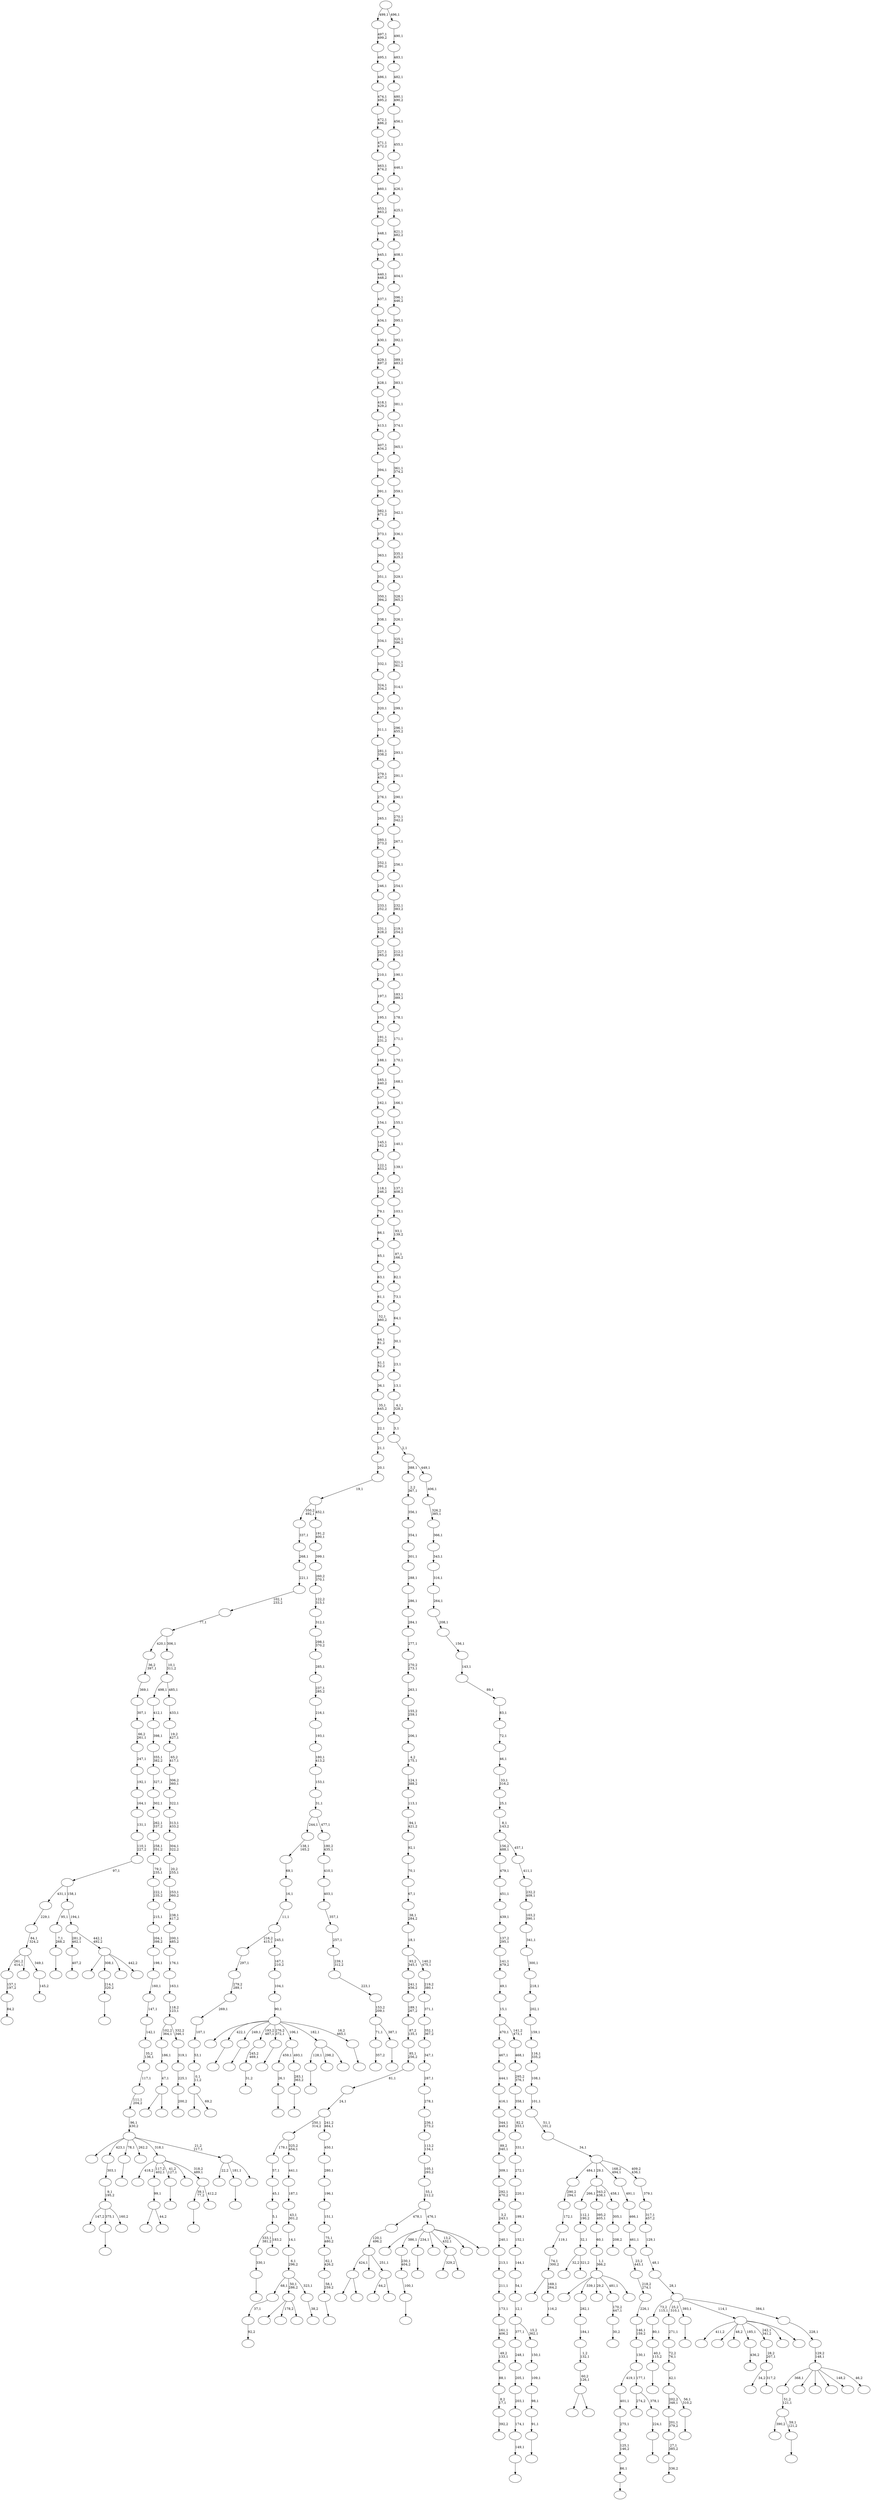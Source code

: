 digraph T {
	600 [label=""]
	599 [label=""]
	598 [label=""]
	597 [label=""]
	596 [label=""]
	595 [label=""]
	594 [label=""]
	593 [label=""]
	592 [label=""]
	591 [label=""]
	590 [label=""]
	589 [label=""]
	588 [label=""]
	587 [label=""]
	586 [label=""]
	585 [label=""]
	584 [label=""]
	583 [label=""]
	582 [label=""]
	581 [label=""]
	580 [label=""]
	579 [label=""]
	578 [label=""]
	577 [label=""]
	576 [label=""]
	575 [label=""]
	574 [label=""]
	573 [label=""]
	572 [label=""]
	571 [label=""]
	570 [label=""]
	569 [label=""]
	568 [label=""]
	567 [label=""]
	566 [label=""]
	565 [label=""]
	564 [label=""]
	563 [label=""]
	562 [label=""]
	561 [label=""]
	560 [label=""]
	559 [label=""]
	558 [label=""]
	557 [label=""]
	556 [label=""]
	555 [label=""]
	554 [label=""]
	553 [label=""]
	552 [label=""]
	551 [label=""]
	550 [label=""]
	549 [label=""]
	548 [label=""]
	547 [label=""]
	546 [label=""]
	545 [label=""]
	544 [label=""]
	543 [label=""]
	542 [label=""]
	541 [label=""]
	540 [label=""]
	539 [label=""]
	538 [label=""]
	537 [label=""]
	536 [label=""]
	535 [label=""]
	534 [label=""]
	533 [label=""]
	532 [label=""]
	531 [label=""]
	530 [label=""]
	529 [label=""]
	528 [label=""]
	527 [label=""]
	526 [label=""]
	525 [label=""]
	524 [label=""]
	523 [label=""]
	522 [label=""]
	521 [label=""]
	520 [label=""]
	519 [label=""]
	518 [label=""]
	517 [label=""]
	516 [label=""]
	515 [label=""]
	514 [label=""]
	513 [label=""]
	512 [label=""]
	511 [label=""]
	510 [label=""]
	509 [label=""]
	508 [label=""]
	507 [label=""]
	506 [label=""]
	505 [label=""]
	504 [label=""]
	503 [label=""]
	502 [label=""]
	501 [label=""]
	500 [label=""]
	499 [label=""]
	498 [label=""]
	497 [label=""]
	496 [label=""]
	495 [label=""]
	494 [label=""]
	493 [label=""]
	492 [label=""]
	491 [label=""]
	490 [label=""]
	489 [label=""]
	488 [label=""]
	487 [label=""]
	486 [label=""]
	485 [label=""]
	484 [label=""]
	483 [label=""]
	482 [label=""]
	481 [label=""]
	480 [label=""]
	479 [label=""]
	478 [label=""]
	477 [label=""]
	476 [label=""]
	475 [label=""]
	474 [label=""]
	473 [label=""]
	472 [label=""]
	471 [label=""]
	470 [label=""]
	469 [label=""]
	468 [label=""]
	467 [label=""]
	466 [label=""]
	465 [label=""]
	464 [label=""]
	463 [label=""]
	462 [label=""]
	461 [label=""]
	460 [label=""]
	459 [label=""]
	458 [label=""]
	457 [label=""]
	456 [label=""]
	455 [label=""]
	454 [label=""]
	453 [label=""]
	452 [label=""]
	451 [label=""]
	450 [label=""]
	449 [label=""]
	448 [label=""]
	447 [label=""]
	446 [label=""]
	445 [label=""]
	444 [label=""]
	443 [label=""]
	442 [label=""]
	441 [label=""]
	440 [label=""]
	439 [label=""]
	438 [label=""]
	437 [label=""]
	436 [label=""]
	435 [label=""]
	434 [label=""]
	433 [label=""]
	432 [label=""]
	431 [label=""]
	430 [label=""]
	429 [label=""]
	428 [label=""]
	427 [label=""]
	426 [label=""]
	425 [label=""]
	424 [label=""]
	423 [label=""]
	422 [label=""]
	421 [label=""]
	420 [label=""]
	419 [label=""]
	418 [label=""]
	417 [label=""]
	416 [label=""]
	415 [label=""]
	414 [label=""]
	413 [label=""]
	412 [label=""]
	411 [label=""]
	410 [label=""]
	409 [label=""]
	408 [label=""]
	407 [label=""]
	406 [label=""]
	405 [label=""]
	404 [label=""]
	403 [label=""]
	402 [label=""]
	401 [label=""]
	400 [label=""]
	399 [label=""]
	398 [label=""]
	397 [label=""]
	396 [label=""]
	395 [label=""]
	394 [label=""]
	393 [label=""]
	392 [label=""]
	391 [label=""]
	390 [label=""]
	389 [label=""]
	388 [label=""]
	387 [label=""]
	386 [label=""]
	385 [label=""]
	384 [label=""]
	383 [label=""]
	382 [label=""]
	381 [label=""]
	380 [label=""]
	379 [label=""]
	378 [label=""]
	377 [label=""]
	376 [label=""]
	375 [label=""]
	374 [label=""]
	373 [label=""]
	372 [label=""]
	371 [label=""]
	370 [label=""]
	369 [label=""]
	368 [label=""]
	367 [label=""]
	366 [label=""]
	365 [label=""]
	364 [label=""]
	363 [label=""]
	362 [label=""]
	361 [label=""]
	360 [label=""]
	359 [label=""]
	358 [label=""]
	357 [label=""]
	356 [label=""]
	355 [label=""]
	354 [label=""]
	353 [label=""]
	352 [label=""]
	351 [label=""]
	350 [label=""]
	349 [label=""]
	348 [label=""]
	347 [label=""]
	346 [label=""]
	345 [label=""]
	344 [label=""]
	343 [label=""]
	342 [label=""]
	341 [label=""]
	340 [label=""]
	339 [label=""]
	338 [label=""]
	337 [label=""]
	336 [label=""]
	335 [label=""]
	334 [label=""]
	333 [label=""]
	332 [label=""]
	331 [label=""]
	330 [label=""]
	329 [label=""]
	328 [label=""]
	327 [label=""]
	326 [label=""]
	325 [label=""]
	324 [label=""]
	323 [label=""]
	322 [label=""]
	321 [label=""]
	320 [label=""]
	319 [label=""]
	318 [label=""]
	317 [label=""]
	316 [label=""]
	315 [label=""]
	314 [label=""]
	313 [label=""]
	312 [label=""]
	311 [label=""]
	310 [label=""]
	309 [label=""]
	308 [label=""]
	307 [label=""]
	306 [label=""]
	305 [label=""]
	304 [label=""]
	303 [label=""]
	302 [label=""]
	301 [label=""]
	300 [label=""]
	299 [label=""]
	298 [label=""]
	297 [label=""]
	296 [label=""]
	295 [label=""]
	294 [label=""]
	293 [label=""]
	292 [label=""]
	291 [label=""]
	290 [label=""]
	289 [label=""]
	288 [label=""]
	287 [label=""]
	286 [label=""]
	285 [label=""]
	284 [label=""]
	283 [label=""]
	282 [label=""]
	281 [label=""]
	280 [label=""]
	279 [label=""]
	278 [label=""]
	277 [label=""]
	276 [label=""]
	275 [label=""]
	274 [label=""]
	273 [label=""]
	272 [label=""]
	271 [label=""]
	270 [label=""]
	269 [label=""]
	268 [label=""]
	267 [label=""]
	266 [label=""]
	265 [label=""]
	264 [label=""]
	263 [label=""]
	262 [label=""]
	261 [label=""]
	260 [label=""]
	259 [label=""]
	258 [label=""]
	257 [label=""]
	256 [label=""]
	255 [label=""]
	254 [label=""]
	253 [label=""]
	252 [label=""]
	251 [label=""]
	250 [label=""]
	249 [label=""]
	248 [label=""]
	247 [label=""]
	246 [label=""]
	245 [label=""]
	244 [label=""]
	243 [label=""]
	242 [label=""]
	241 [label=""]
	240 [label=""]
	239 [label=""]
	238 [label=""]
	237 [label=""]
	236 [label=""]
	235 [label=""]
	234 [label=""]
	233 [label=""]
	232 [label=""]
	231 [label=""]
	230 [label=""]
	229 [label=""]
	228 [label=""]
	227 [label=""]
	226 [label=""]
	225 [label=""]
	224 [label=""]
	223 [label=""]
	222 [label=""]
	221 [label=""]
	220 [label=""]
	219 [label=""]
	218 [label=""]
	217 [label=""]
	216 [label=""]
	215 [label=""]
	214 [label=""]
	213 [label=""]
	212 [label=""]
	211 [label=""]
	210 [label=""]
	209 [label=""]
	208 [label=""]
	207 [label=""]
	206 [label=""]
	205 [label=""]
	204 [label=""]
	203 [label=""]
	202 [label=""]
	201 [label=""]
	200 [label=""]
	199 [label=""]
	198 [label=""]
	197 [label=""]
	196 [label=""]
	195 [label=""]
	194 [label=""]
	193 [label=""]
	192 [label=""]
	191 [label=""]
	190 [label=""]
	189 [label=""]
	188 [label=""]
	187 [label=""]
	186 [label=""]
	185 [label=""]
	184 [label=""]
	183 [label=""]
	182 [label=""]
	181 [label=""]
	180 [label=""]
	179 [label=""]
	178 [label=""]
	177 [label=""]
	176 [label=""]
	175 [label=""]
	174 [label=""]
	173 [label=""]
	172 [label=""]
	171 [label=""]
	170 [label=""]
	169 [label=""]
	168 [label=""]
	167 [label=""]
	166 [label=""]
	165 [label=""]
	164 [label=""]
	163 [label=""]
	162 [label=""]
	161 [label=""]
	160 [label=""]
	159 [label=""]
	158 [label=""]
	157 [label=""]
	156 [label=""]
	155 [label=""]
	154 [label=""]
	153 [label=""]
	152 [label=""]
	151 [label=""]
	150 [label=""]
	149 [label=""]
	148 [label=""]
	147 [label=""]
	146 [label=""]
	145 [label=""]
	144 [label=""]
	143 [label=""]
	142 [label=""]
	141 [label=""]
	140 [label=""]
	139 [label=""]
	138 [label=""]
	137 [label=""]
	136 [label=""]
	135 [label=""]
	134 [label=""]
	133 [label=""]
	132 [label=""]
	131 [label=""]
	130 [label=""]
	129 [label=""]
	128 [label=""]
	127 [label=""]
	126 [label=""]
	125 [label=""]
	124 [label=""]
	123 [label=""]
	122 [label=""]
	121 [label=""]
	120 [label=""]
	119 [label=""]
	118 [label=""]
	117 [label=""]
	116 [label=""]
	115 [label=""]
	114 [label=""]
	113 [label=""]
	112 [label=""]
	111 [label=""]
	110 [label=""]
	109 [label=""]
	108 [label=""]
	107 [label=""]
	106 [label=""]
	105 [label=""]
	104 [label=""]
	103 [label=""]
	102 [label=""]
	101 [label=""]
	100 [label=""]
	99 [label=""]
	98 [label=""]
	97 [label=""]
	96 [label=""]
	95 [label=""]
	94 [label=""]
	93 [label=""]
	92 [label=""]
	91 [label=""]
	90 [label=""]
	89 [label=""]
	88 [label=""]
	87 [label=""]
	86 [label=""]
	85 [label=""]
	84 [label=""]
	83 [label=""]
	82 [label=""]
	81 [label=""]
	80 [label=""]
	79 [label=""]
	78 [label=""]
	77 [label=""]
	76 [label=""]
	75 [label=""]
	74 [label=""]
	73 [label=""]
	72 [label=""]
	71 [label=""]
	70 [label=""]
	69 [label=""]
	68 [label=""]
	67 [label=""]
	66 [label=""]
	65 [label=""]
	64 [label=""]
	63 [label=""]
	62 [label=""]
	61 [label=""]
	60 [label=""]
	59 [label=""]
	58 [label=""]
	57 [label=""]
	56 [label=""]
	55 [label=""]
	54 [label=""]
	53 [label=""]
	52 [label=""]
	51 [label=""]
	50 [label=""]
	49 [label=""]
	48 [label=""]
	47 [label=""]
	46 [label=""]
	45 [label=""]
	44 [label=""]
	43 [label=""]
	42 [label=""]
	41 [label=""]
	40 [label=""]
	39 [label=""]
	38 [label=""]
	37 [label=""]
	36 [label=""]
	35 [label=""]
	34 [label=""]
	33 [label=""]
	32 [label=""]
	31 [label=""]
	30 [label=""]
	29 [label=""]
	28 [label=""]
	27 [label=""]
	26 [label=""]
	25 [label=""]
	24 [label=""]
	23 [label=""]
	22 [label=""]
	21 [label=""]
	20 [label=""]
	19 [label=""]
	18 [label=""]
	17 [label=""]
	16 [label=""]
	15 [label=""]
	14 [label=""]
	13 [label=""]
	12 [label=""]
	11 [label=""]
	10 [label=""]
	9 [label=""]
	8 [label=""]
	7 [label=""]
	6 [label=""]
	5 [label=""]
	4 [label=""]
	3 [label=""]
	2 [label=""]
	1 [label=""]
	0 [label=""]
	596 -> 597 [label="92,2"]
	595 -> 596 [label="37,1"]
	592 -> 593 [label=""]
	591 -> 594 [label="390,2"]
	591 -> 592 [label="59,1\n121,2"]
	590 -> 591 [label="51,2\n121,1"]
	587 -> 588 [label="357,2"]
	583 -> 584 [label=""]
	582 -> 583 [label="86,1"]
	581 -> 582 [label="125,1\n146,2"]
	580 -> 581 [label="275,1"]
	579 -> 580 [label="401,1"]
	577 -> 585 [label=""]
	577 -> 578 [label="44,2"]
	576 -> 577 [label="99,1"]
	569 -> 570 [label="392,2"]
	568 -> 569 [label="8,2\n17,1"]
	567 -> 568 [label="88,1"]
	566 -> 567 [label="49,2\n133,1"]
	565 -> 566 [label="161,1\n406,2"]
	564 -> 565 [label="173,1"]
	563 -> 564 [label="211,1"]
	562 -> 563 [label="213,1"]
	561 -> 562 [label="240,1"]
	560 -> 561 [label="3,2\n243,1"]
	559 -> 560 [label="292,1\n470,2"]
	558 -> 559 [label="309,1"]
	557 -> 558 [label="89,2\n340,1"]
	556 -> 557 [label="344,1\n449,2"]
	555 -> 556 [label="416,1"]
	554 -> 555 [label="444,1"]
	553 -> 554 [label="467,1"]
	549 -> 598 [label=""]
	549 -> 550 [label=""]
	548 -> 549 [label="47,1"]
	547 -> 548 [label="186,1"]
	541 -> 542 [label=""]
	540 -> 541 [label="26,1"]
	538 -> 571 [label=""]
	538 -> 552 [label="178,2"]
	538 -> 539 [label=""]
	535 -> 543 [label="32,2"]
	535 -> 536 [label="321,2"]
	534 -> 535 [label="32,1"]
	533 -> 534 [label="112,1\n190,2"]
	531 -> 532 [label=""]
	529 -> 530 [label=""]
	528 -> 529 [label="7,1\n268,2"]
	526 -> 527 [label="407,2"]
	523 -> 524 [label=""]
	522 -> 523 [label="40,1\n115,2"]
	521 -> 522 [label="80,1"]
	517 -> 518 [label="116,2"]
	516 -> 551 [label=""]
	516 -> 517 [label="169,1\n264,2"]
	515 -> 516 [label="74,1\n300,2"]
	514 -> 515 [label="119,1"]
	513 -> 514 [label="172,1"]
	512 -> 513 [label="290,2\n294,1"]
	509 -> 510 [label="336,2"]
	508 -> 509 [label="27,1\n385,2"]
	507 -> 508 [label="201,1\n379,2"]
	505 -> 511 [label=""]
	505 -> 506 [label=""]
	503 -> 504 [label=""]
	500 -> 519 [label=""]
	500 -> 501 [label="69,2"]
	499 -> 500 [label="0,1\n11,2"]
	498 -> 499 [label="53,1"]
	497 -> 498 [label="107,1"]
	496 -> 497 [label="269,1"]
	495 -> 496 [label="279,2\n289,1"]
	494 -> 495 [label="297,1"]
	492 -> 493 [label="84,2"]
	491 -> 492 [label="157,1\n197,2"]
	489 -> 490 [label=""]
	488 -> 489 [label="100,1"]
	487 -> 488 [label="230,1\n404,2"]
	485 -> 486 [label=""]
	484 -> 485 [label="149,1"]
	483 -> 484 [label="174,1"]
	482 -> 483 [label="203,1"]
	481 -> 482 [label="205,1"]
	480 -> 481 [label="248,1"]
	478 -> 479 [label=""]
	477 -> 478 [label="91,1"]
	476 -> 477 [label="98,1"]
	475 -> 476 [label="109,1"]
	474 -> 475 [label="150,1"]
	473 -> 480 [label="377,1"]
	473 -> 474 [label="15,2\n362,1"]
	472 -> 473 [label="12,1"]
	471 -> 472 [label="54,1"]
	470 -> 471 [label="144,1"]
	469 -> 470 [label="152,1"]
	468 -> 469 [label="199,1"]
	467 -> 468 [label="220,1"]
	466 -> 467 [label="272,1"]
	465 -> 466 [label="331,1"]
	464 -> 465 [label="82,2\n353,1"]
	463 -> 464 [label="358,1"]
	462 -> 463 [label="295,2\n376,1"]
	461 -> 462 [label="468,1"]
	460 -> 553 [label="470,1"]
	460 -> 461 [label="141,2\n473,1"]
	459 -> 460 [label="15,1"]
	458 -> 459 [label="49,1"]
	457 -> 458 [label="141,1\n479,2"]
	456 -> 457 [label="137,2\n295,1"]
	455 -> 456 [label="439,1"]
	454 -> 455 [label="451,1"]
	453 -> 454 [label="479,1"]
	450 -> 451 [label=""]
	447 -> 448 [label=""]
	445 -> 502 [label=""]
	445 -> 446 [label=""]
	444 -> 445 [label="60,2\n126,1"]
	443 -> 444 [label="1,2\n132,1"]
	442 -> 443 [label="184,1"]
	441 -> 442 [label="282,1"]
	439 -> 440 [label=""]
	435 -> 589 [label="147,2"]
	435 -> 503 [label="375,1"]
	435 -> 436 [label="160,2"]
	434 -> 435 [label="9,1\n195,2"]
	433 -> 434 [label="303,1"]
	431 -> 432 [label=""]
	430 -> 431 [label="330,1"]
	425 -> 426 [label=""]
	423 -> 430 [label="333,1\n381,2"]
	423 -> 424 [label="183,2"]
	422 -> 423 [label="5,1"]
	421 -> 422 [label="45,1"]
	420 -> 421 [label="57,1"]
	417 -> 418 [label=""]
	415 -> 416 [label="31,2"]
	414 -> 415 [label="245,2\n469,1"]
	412 -> 413 [label=""]
	410 -> 411 [label=""]
	408 -> 409 [label="30,2"]
	407 -> 408 [label="170,2\n447,1"]
	405 -> 406 [label=""]
	404 -> 405 [label="283,1\n363,2"]
	403 -> 540 [label="459,1"]
	403 -> 404 [label="493,1"]
	401 -> 402 [label="436,2"]
	398 -> 399 [label="145,2"]
	397 -> 491 [label="261,2\n414,1"]
	397 -> 428 [label=""]
	397 -> 398 [label="349,1"]
	396 -> 397 [label="84,1\n324,2"]
	395 -> 396 [label="229,1"]
	393 -> 573 [label="34,2"]
	393 -> 394 [label="317,2"]
	392 -> 393 [label="28,2\n207,1"]
	389 -> 574 [label=""]
	389 -> 441 [label="339,1"]
	389 -> 437 [label="29,2"]
	389 -> 407 [label="481,1"]
	389 -> 390 [label=""]
	388 -> 389 [label="1,1\n366,2"]
	387 -> 388 [label="60,1"]
	386 -> 387 [label="395,2\n405,1"]
	384 -> 385 [label=""]
	383 -> 384 [label="214,1\n320,2"]
	381 -> 382 [label="208,2"]
	380 -> 381 [label="305,1"]
	379 -> 533 [label="266,1"]
	379 -> 386 [label="343,2\n438,1"]
	379 -> 380 [label="458,1"]
	377 -> 531 [label="128,1"]
	377 -> 520 [label="298,2"]
	377 -> 378 [label=""]
	373 -> 374 [label=""]
	372 -> 507 [label="202,2\n348,1"]
	372 -> 373 [label="56,1\n310,2"]
	371 -> 372 [label="42,1"]
	370 -> 371 [label="72,2\n76,1"]
	369 -> 370 [label="271,1"]
	367 -> 450 [label="39,1\n77,2"]
	367 -> 368 [label="412,2"]
	366 -> 600 [label="418,2"]
	366 -> 576 [label="117,2\n402,1"]
	366 -> 425 [label="41,2\n127,1"]
	366 -> 400 [label=""]
	366 -> 367 [label="318,2\n489,1"]
	364 -> 365 [label=""]
	362 -> 363 [label="38,2"]
	361 -> 595 [label="68,1"]
	361 -> 538 [label="50,1\n286,2"]
	361 -> 362 [label="323,1"]
	360 -> 361 [label="6,1\n296,2"]
	359 -> 360 [label="14,1"]
	358 -> 359 [label="43,1\n301,2"]
	357 -> 358 [label="187,1"]
	356 -> 357 [label="441,1"]
	355 -> 420 [label="179,1"]
	355 -> 356 [label="325,2\n454,1"]
	352 -> 537 [label=""]
	352 -> 383 [label="308,1"]
	352 -> 375 [label=""]
	352 -> 353 [label="442,2"]
	351 -> 526 [label="281,2\n462,1"]
	351 -> 352 [label="442,1\n492,2"]
	350 -> 528 [label="95,1"]
	350 -> 351 [label="194,1"]
	349 -> 395 [label="431,1"]
	349 -> 350 [label="158,1"]
	348 -> 349 [label="97,1"]
	347 -> 348 [label="110,1\n227,2"]
	346 -> 347 [label="131,1"]
	345 -> 346 [label="164,1"]
	344 -> 345 [label="192,1"]
	343 -> 344 [label="247,1"]
	342 -> 343 [label="66,2\n261,1"]
	341 -> 342 [label="307,1"]
	340 -> 341 [label="369,1"]
	339 -> 340 [label="36,2\n397,1"]
	337 -> 572 [label="22,2"]
	337 -> 364 [label="181,1"]
	337 -> 338 [label=""]
	336 -> 452 [label=""]
	336 -> 433 [label="423,1"]
	336 -> 410 [label="78,1"]
	336 -> 376 [label="262,2"]
	336 -> 366 [label="318,1"]
	336 -> 337 [label="21,2\n217,1"]
	335 -> 336 [label="96,1\n430,2"]
	334 -> 335 [label="111,1\n204,2"]
	333 -> 334 [label="117,1"]
	332 -> 333 [label="35,2\n136,1"]
	331 -> 332 [label="142,1"]
	330 -> 331 [label="147,1"]
	329 -> 330 [label="160,1"]
	328 -> 329 [label="198,1"]
	327 -> 328 [label="204,1\n398,2"]
	326 -> 327 [label="215,1"]
	325 -> 326 [label="222,1\n235,2"]
	324 -> 325 [label="79,2\n235,1"]
	323 -> 324 [label="258,1\n351,2"]
	322 -> 323 [label="262,1\n337,2"]
	321 -> 322 [label="302,1"]
	320 -> 321 [label="327,1"]
	319 -> 320 [label="355,1\n382,2"]
	318 -> 319 [label="398,1"]
	317 -> 318 [label="412,1"]
	315 -> 316 [label=""]
	314 -> 315 [label="58,1\n259,2"]
	313 -> 314 [label="62,1\n426,2"]
	312 -> 313 [label="75,1\n480,2"]
	311 -> 312 [label="151,1"]
	310 -> 311 [label="196,1"]
	309 -> 310 [label="280,1"]
	308 -> 309 [label="450,1"]
	307 -> 355 [label="250,1\n314,2"]
	307 -> 308 [label="241,2\n464,1"]
	306 -> 307 [label="24,1"]
	305 -> 306 [label="81,1"]
	304 -> 305 [label="85,1\n256,2"]
	303 -> 304 [label="87,2\n135,1"]
	302 -> 303 [label="189,1\n267,2"]
	301 -> 302 [label="241,1\n456,2"]
	299 -> 419 [label="329,2"]
	299 -> 300 [label=""]
	297 -> 298 [label=""]
	296 -> 575 [label=""]
	296 -> 439 [label="422,1"]
	296 -> 417 [label="249,1"]
	296 -> 414 [label="193,2\n487,1"]
	296 -> 412 [label="276,2\n372,1"]
	296 -> 403 [label="106,1"]
	296 -> 377 [label="182,1"]
	296 -> 297 [label="16,2\n465,1"]
	295 -> 296 [label="90,1"]
	294 -> 295 [label="104,1"]
	293 -> 294 [label="167,1\n210,2"]
	292 -> 494 [label="216,2\n415,1"]
	292 -> 293 [label="245,1"]
	291 -> 292 [label="11,1"]
	290 -> 291 [label="16,1"]
	289 -> 290 [label="69,1"]
	288 -> 289 [label="138,1\n165,2"]
	286 -> 287 [label=""]
	285 -> 286 [label="224,1"]
	284 -> 438 [label="274,2"]
	284 -> 285 [label="378,1"]
	283 -> 579 [label="419,1"]
	283 -> 284 [label="177,1"]
	282 -> 283 [label="130,1"]
	281 -> 282 [label="146,1\n159,2"]
	280 -> 281 [label="226,1"]
	279 -> 280 [label="218,2\n274,1"]
	278 -> 279 [label="23,2\n443,1"]
	277 -> 278 [label="461,1"]
	276 -> 277 [label="466,1"]
	275 -> 276 [label="491,1"]
	273 -> 599 [label="64,2"]
	273 -> 274 [label=""]
	272 -> 505 [label="424,1"]
	272 -> 391 [label=""]
	272 -> 273 [label="251,1"]
	271 -> 272 [label="120,1\n496,2"]
	269 -> 270 [label="200,2"]
	268 -> 269 [label="225,1"]
	267 -> 268 [label="319,1"]
	266 -> 547 [label="102,2\n364,1"]
	266 -> 267 [label="332,2\n346,1"]
	265 -> 266 [label="118,2\n123,1"]
	264 -> 265 [label="163,1"]
	263 -> 264 [label="176,1"]
	262 -> 263 [label="200,1\n485,2"]
	261 -> 262 [label="238,1\n417,2"]
	260 -> 261 [label="253,1\n360,2"]
	259 -> 260 [label="20,2\n255,1"]
	258 -> 259 [label="304,1\n322,2"]
	257 -> 258 [label="313,1\n433,2"]
	256 -> 257 [label="322,1"]
	255 -> 256 [label="306,2\n360,1"]
	254 -> 255 [label="65,2\n417,1"]
	253 -> 254 [label="19,2\n427,1"]
	252 -> 253 [label="433,1"]
	251 -> 317 [label="498,1"]
	251 -> 252 [label="485,1"]
	250 -> 251 [label="10,1\n311,2"]
	249 -> 339 [label="420,1"]
	249 -> 250 [label="306,1"]
	248 -> 249 [label="77,1"]
	247 -> 248 [label="102,1\n233,2"]
	246 -> 247 [label="221,1"]
	245 -> 246 [label="268,1"]
	244 -> 245 [label="337,1"]
	241 -> 242 [label=""]
	240 -> 587 [label="71,1"]
	240 -> 241 [label="387,1"]
	239 -> 240 [label="153,2\n209,1"]
	238 -> 239 [label="223,1"]
	237 -> 238 [label="239,1\n312,2"]
	236 -> 237 [label="257,1"]
	235 -> 236 [label="357,1"]
	234 -> 235 [label="403,1"]
	233 -> 234 [label="410,1"]
	232 -> 233 [label="180,2\n435,1"]
	231 -> 288 [label="244,1"]
	231 -> 232 [label="477,1"]
	230 -> 231 [label="31,1"]
	229 -> 230 [label="153,1"]
	228 -> 229 [label="180,1\n413,2"]
	227 -> 228 [label="193,1"]
	226 -> 227 [label="216,1"]
	225 -> 226 [label="237,1\n285,2"]
	224 -> 225 [label="285,1"]
	223 -> 224 [label="298,1\n370,2"]
	222 -> 223 [label="312,1"]
	221 -> 222 [label="122,2\n315,1"]
	220 -> 221 [label="260,2\n370,1"]
	219 -> 220 [label="399,1"]
	218 -> 219 [label="191,2\n400,1"]
	217 -> 244 [label="350,2\n492,1"]
	217 -> 218 [label="452,1"]
	216 -> 217 [label="19,1"]
	215 -> 216 [label="20,1"]
	214 -> 215 [label="21,1"]
	213 -> 214 [label="22,1"]
	212 -> 213 [label="35,1\n445,2"]
	211 -> 212 [label="36,1"]
	210 -> 211 [label="41,1\n52,2"]
	209 -> 210 [label="44,1\n61,2"]
	208 -> 209 [label="52,1\n460,2"]
	207 -> 208 [label="61,1"]
	206 -> 207 [label="63,1"]
	205 -> 206 [label="65,1"]
	204 -> 205 [label="66,1"]
	203 -> 204 [label="79,1"]
	202 -> 203 [label="118,1\n246,2"]
	201 -> 202 [label="122,1\n453,2"]
	200 -> 201 [label="145,1\n162,2"]
	199 -> 200 [label="154,1"]
	198 -> 199 [label="162,1"]
	197 -> 198 [label="165,1\n440,2"]
	196 -> 197 [label="188,1"]
	195 -> 196 [label="191,1\n231,2"]
	194 -> 195 [label="195,1"]
	193 -> 194 [label="197,1"]
	192 -> 193 [label="210,1"]
	191 -> 192 [label="227,1\n265,2"]
	190 -> 191 [label="231,1\n428,2"]
	189 -> 190 [label="233,1\n252,2"]
	188 -> 189 [label="246,1"]
	187 -> 188 [label="252,1\n391,2"]
	186 -> 187 [label="260,1\n373,2"]
	185 -> 186 [label="265,1"]
	184 -> 185 [label="276,1"]
	183 -> 184 [label="279,1\n437,2"]
	182 -> 183 [label="281,1\n338,2"]
	181 -> 182 [label="311,1"]
	180 -> 181 [label="320,1"]
	179 -> 180 [label="324,1\n334,2"]
	178 -> 179 [label="332,1"]
	177 -> 178 [label="334,1"]
	176 -> 177 [label="338,1"]
	175 -> 176 [label="350,1\n394,2"]
	174 -> 175 [label="351,1"]
	173 -> 174 [label="363,1"]
	172 -> 173 [label="373,1"]
	171 -> 172 [label="382,1\n471,2"]
	170 -> 171 [label="391,1"]
	169 -> 170 [label="394,1"]
	168 -> 169 [label="407,1\n434,2"]
	167 -> 168 [label="413,1"]
	166 -> 167 [label="418,1\n429,2"]
	165 -> 166 [label="428,1"]
	164 -> 165 [label="429,1\n497,2"]
	163 -> 164 [label="430,1"]
	162 -> 163 [label="434,1"]
	161 -> 162 [label="437,1"]
	160 -> 161 [label="440,1\n448,2"]
	159 -> 160 [label="445,1"]
	158 -> 159 [label="448,1"]
	157 -> 158 [label="453,1\n463,2"]
	156 -> 157 [label="460,1"]
	155 -> 156 [label="463,1\n474,2"]
	154 -> 155 [label="471,1\n472,2"]
	153 -> 154 [label="472,1\n486,2"]
	152 -> 153 [label="474,1\n495,2"]
	151 -> 152 [label="486,1"]
	150 -> 151 [label="495,1"]
	149 -> 150 [label="497,1\n499,2"]
	147 -> 148 [label=""]
	144 -> 544 [label=""]
	144 -> 487 [label="386,1"]
	144 -> 447 [label="234,1"]
	144 -> 429 [label=""]
	144 -> 299 [label="13,2\n432,1"]
	144 -> 243 [label=""]
	144 -> 145 [label=""]
	143 -> 271 [label="478,1"]
	143 -> 144 [label="476,1"]
	142 -> 143 [label="55,1\n212,2"]
	141 -> 142 [label="105,1\n293,2"]
	140 -> 141 [label="113,2\n134,1"]
	139 -> 140 [label="236,1\n273,2"]
	138 -> 139 [label="278,1"]
	137 -> 138 [label="287,1"]
	136 -> 137 [label="347,1"]
	135 -> 136 [label="352,1\n367,2"]
	134 -> 135 [label="371,1"]
	133 -> 134 [label="219,2\n380,1"]
	132 -> 301 [label="93,2\n345,1"]
	132 -> 133 [label="140,2\n475,1"]
	131 -> 132 [label="18,1"]
	130 -> 131 [label="38,1\n284,2"]
	129 -> 130 [label="67,1"]
	128 -> 129 [label="70,1"]
	127 -> 128 [label="92,1"]
	126 -> 127 [label="94,1\n421,2"]
	125 -> 126 [label="113,1"]
	124 -> 125 [label="124,1\n388,2"]
	123 -> 124 [label="4,2\n175,1"]
	122 -> 123 [label="206,1"]
	121 -> 122 [label="155,2\n259,1"]
	120 -> 121 [label="263,1"]
	119 -> 120 [label="270,2\n273,1"]
	118 -> 119 [label="277,1"]
	117 -> 118 [label="284,1"]
	116 -> 117 [label="286,1"]
	115 -> 116 [label="288,1"]
	114 -> 115 [label="301,1"]
	113 -> 114 [label="354,1"]
	112 -> 113 [label="356,1"]
	111 -> 112 [label="2,2\n367,1"]
	109 -> 546 [label="411,2"]
	109 -> 545 [label=""]
	109 -> 449 [label="48,2"]
	109 -> 401 [label="185,1"]
	109 -> 392 [label="242,1\n341,2"]
	109 -> 146 [label=""]
	109 -> 110 [label=""]
	107 -> 590 [label="368,1"]
	107 -> 586 [label=""]
	107 -> 525 [label=""]
	107 -> 427 [label=""]
	107 -> 354 [label="148,2"]
	107 -> 108 [label="46,2"]
	106 -> 107 [label="129,2\n148,1"]
	105 -> 106 [label="228,1"]
	104 -> 521 [label="73,2\n115,1"]
	104 -> 369 [label="25,2\n310,1"]
	104 -> 147 [label="393,1"]
	104 -> 109 [label="114,1"]
	104 -> 105 [label="384,1"]
	103 -> 104 [label="28,1"]
	102 -> 103 [label="48,1"]
	101 -> 102 [label="129,1"]
	100 -> 101 [label="317,1\n457,2"]
	99 -> 100 [label="379,1"]
	98 -> 512 [label="484,1"]
	98 -> 379 [label="29,1"]
	98 -> 275 [label="168,2\n494,1"]
	98 -> 99 [label="409,2\n436,1"]
	97 -> 98 [label="34,1"]
	96 -> 97 [label="51,1\n101,2"]
	95 -> 96 [label="101,1"]
	94 -> 95 [label="108,1"]
	93 -> 94 [label="116,1\n335,2"]
	92 -> 93 [label="159,1"]
	91 -> 92 [label="202,1"]
	90 -> 91 [label="218,1"]
	89 -> 90 [label="300,1"]
	88 -> 89 [label="341,1"]
	87 -> 88 [label="103,2\n390,1"]
	86 -> 87 [label="232,2\n409,1"]
	85 -> 86 [label="411,1"]
	84 -> 453 [label="156,2\n488,1"]
	84 -> 85 [label="457,1"]
	83 -> 84 [label="8,1\n143,2"]
	82 -> 83 [label="25,1"]
	81 -> 82 [label="33,1\n316,2"]
	80 -> 81 [label="46,1"]
	79 -> 80 [label="72,1"]
	78 -> 79 [label="83,1"]
	77 -> 78 [label="89,1"]
	76 -> 77 [label="143,1"]
	75 -> 76 [label="156,1"]
	74 -> 75 [label="208,1"]
	73 -> 74 [label="264,1"]
	72 -> 73 [label="316,1"]
	71 -> 72 [label="343,1"]
	70 -> 71 [label="366,1"]
	69 -> 70 [label="326,2\n385,1"]
	68 -> 69 [label="406,1"]
	67 -> 111 [label="388,1"]
	67 -> 68 [label="449,1"]
	66 -> 67 [label="2,1"]
	65 -> 66 [label="3,1"]
	64 -> 65 [label="4,1\n328,2"]
	63 -> 64 [label="13,1"]
	62 -> 63 [label="23,1"]
	61 -> 62 [label="30,1"]
	60 -> 61 [label="64,1"]
	59 -> 60 [label="73,1"]
	58 -> 59 [label="82,1"]
	57 -> 58 [label="87,1\n166,2"]
	56 -> 57 [label="93,1\n139,2"]
	55 -> 56 [label="103,1"]
	54 -> 55 [label="137,1\n408,2"]
	53 -> 54 [label="139,1"]
	52 -> 53 [label="140,1"]
	51 -> 52 [label="155,1"]
	50 -> 51 [label="166,1"]
	49 -> 50 [label="168,1"]
	48 -> 49 [label="170,1"]
	47 -> 48 [label="171,1"]
	46 -> 47 [label="178,1"]
	45 -> 46 [label="183,1\n389,2"]
	44 -> 45 [label="190,1"]
	43 -> 44 [label="212,1\n359,2"]
	42 -> 43 [label="219,1\n254,2"]
	41 -> 42 [label="232,1\n383,2"]
	40 -> 41 [label="254,1"]
	39 -> 40 [label="256,1"]
	38 -> 39 [label="267,1"]
	37 -> 38 [label="270,1\n342,2"]
	36 -> 37 [label="290,1"]
	35 -> 36 [label="291,1"]
	34 -> 35 [label="293,1"]
	33 -> 34 [label="296,1\n455,2"]
	32 -> 33 [label="299,1"]
	31 -> 32 [label="314,1"]
	30 -> 31 [label="321,1\n361,2"]
	29 -> 30 [label="325,1\n396,2"]
	28 -> 29 [label="326,1"]
	27 -> 28 [label="328,1\n365,2"]
	26 -> 27 [label="329,1"]
	25 -> 26 [label="335,1\n425,2"]
	24 -> 25 [label="336,1"]
	23 -> 24 [label="342,1"]
	22 -> 23 [label="359,1"]
	21 -> 22 [label="361,1\n374,2"]
	20 -> 21 [label="365,1"]
	19 -> 20 [label="374,1"]
	18 -> 19 [label="381,1"]
	17 -> 18 [label="383,1"]
	16 -> 17 [label="389,1\n483,2"]
	15 -> 16 [label="392,1"]
	14 -> 15 [label="395,1"]
	13 -> 14 [label="396,1\n446,2"]
	12 -> 13 [label="404,1"]
	11 -> 12 [label="408,1"]
	10 -> 11 [label="421,1\n482,2"]
	9 -> 10 [label="425,1"]
	8 -> 9 [label="426,1"]
	7 -> 8 [label="446,1"]
	6 -> 7 [label="455,1"]
	5 -> 6 [label="456,1"]
	4 -> 5 [label="480,1\n490,2"]
	3 -> 4 [label="482,1"]
	2 -> 3 [label="483,1"]
	1 -> 2 [label="490,1"]
	0 -> 149 [label="499,1"]
	0 -> 1 [label="496,1"]
}

